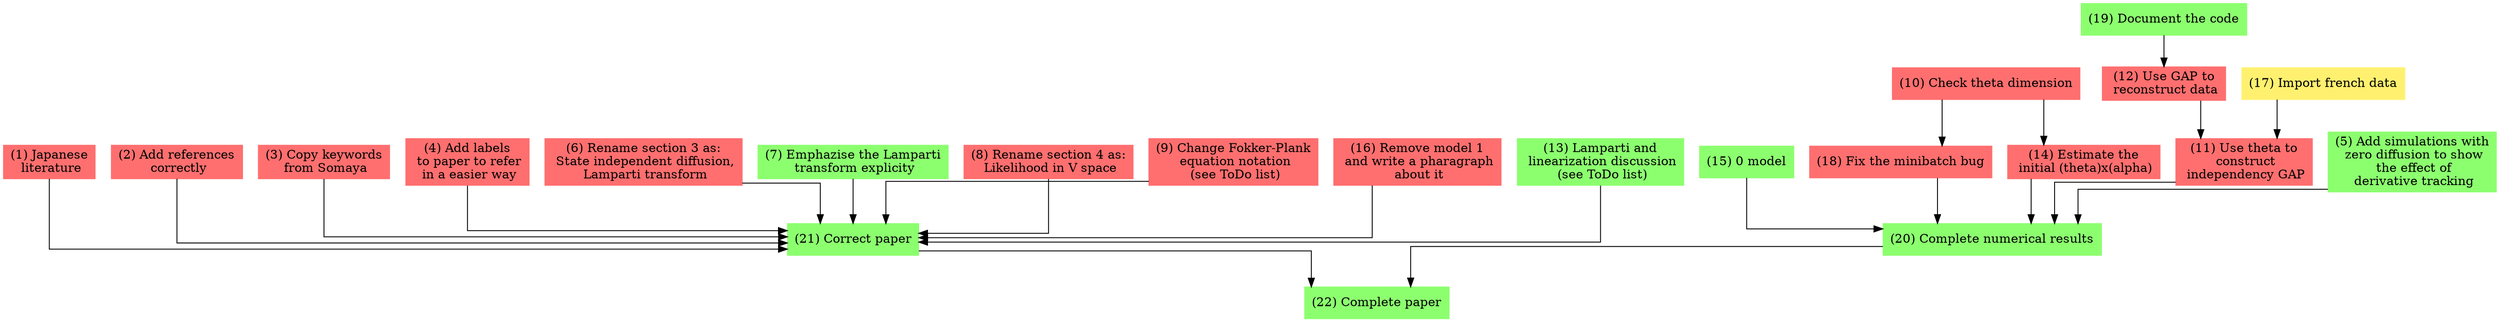digraph prof {
	ratio = fill;
	splines=ortho;
	node [style=filled];
	P20 -> P22;
	P1  -> P21;
	P15 -> P20;
	P18 -> P20;
	P14 -> P20;
	P10 -> P18;
	P10 -> P14;
	P19 -> P12;
	P12 -> P11;
	P11 -> P20;
	P17 -> P11;
	P2  -> P21;
	P3  -> P21;
	P4  -> P21;
	P5  -> P20;
	P6  -> P21;
	P7  -> P21;
	P8  -> P21;
	P9  -> P21;
	P16 -> P21;
	P13 -> P21;
  P21 -> P22;

P1 [label="(1) Japanese\n literature", shape=box, color="1 0.563 1.000"];
P2 [label="(2) Add references\n correctly", shape=box, color="1 0.563 1.000"];
P3 [label="(3) Copy keywords\n from Somaya", shape=box, color="1.000 0.563 1.000"];
P4 [label="(4) Add labels\n to paper to refer\n in a easier way", shape=box, color="1.000 0.563 1.000"];
P5 [label="(5) Add simulations with\n zero diffusion to show\n the effect of\n derivative tracking", shape=box, color="0.300 0.563 1.000"];
P6 [label="(6) Rename section 3 as:\n State independent diffusion,\n Lamparti transform", shape=box, color="1.000 0.563 1.000"];
P7 [label="(7) Emphazise the Lamparti\n transform explicity", shape=box, color="0.300 0.563 1.000"];
P8 [label="(8) Rename section 4 as:\n Likelihood in V space", shape=box, color="1.000 0.563 1.000"];
P9 [label="(9) Change Fokker-Plank\n equation notation\n (see ToDo list)", shape=box, color="1 0.563 1.000"];
P10 [label="(10) Check theta dimension", shape=box, color="1.000 0.563 1.000"];
P11 [label="(11) Use theta to\n construct\n independency GAP", shape=box, color="1.000 0.563 1.000"];
P12 [label="(12) Use GAP to\n reconstruct data", shape=box, color="1.000 0.563 1.000"];
P13 [label="(13) Lamparti and\n linearization discussion\n (see ToDo list)", shape=box, color="0.300 0.563 1.000"];
P14 [label="(14) Estimate the\n initial (theta)x(alpha)", shape=box, color="1.00 0.563 1.000"];
P15 [label="(15) 0 model", shape=box, color="0.300 0.563 1.000"];
P16 [label="(16) Remove model 1\n and write a pharagraph\n about it", shape=box, color="1 0.563 1.000"];
P17 [label="(17) Import french data", shape=box, color="0.150 0.563 1.000"];
P18 [label="(18) Fix the minibatch bug", shape=box, color="1.000 0.563 1.000"];
P19 [label="(19) Document the code", shape=box, color="0.300 0.563 1.000"];
P20 [label="(20) Complete numerical results", shape=box, color="0.300 0.563 1.000"];
P21 [label="(21) Correct paper", shape=box, color="0.300 0.563 1.000"];
P22 [label="(22) Complete paper", shape=box, color="0.300 0.563 1.000"];
}

